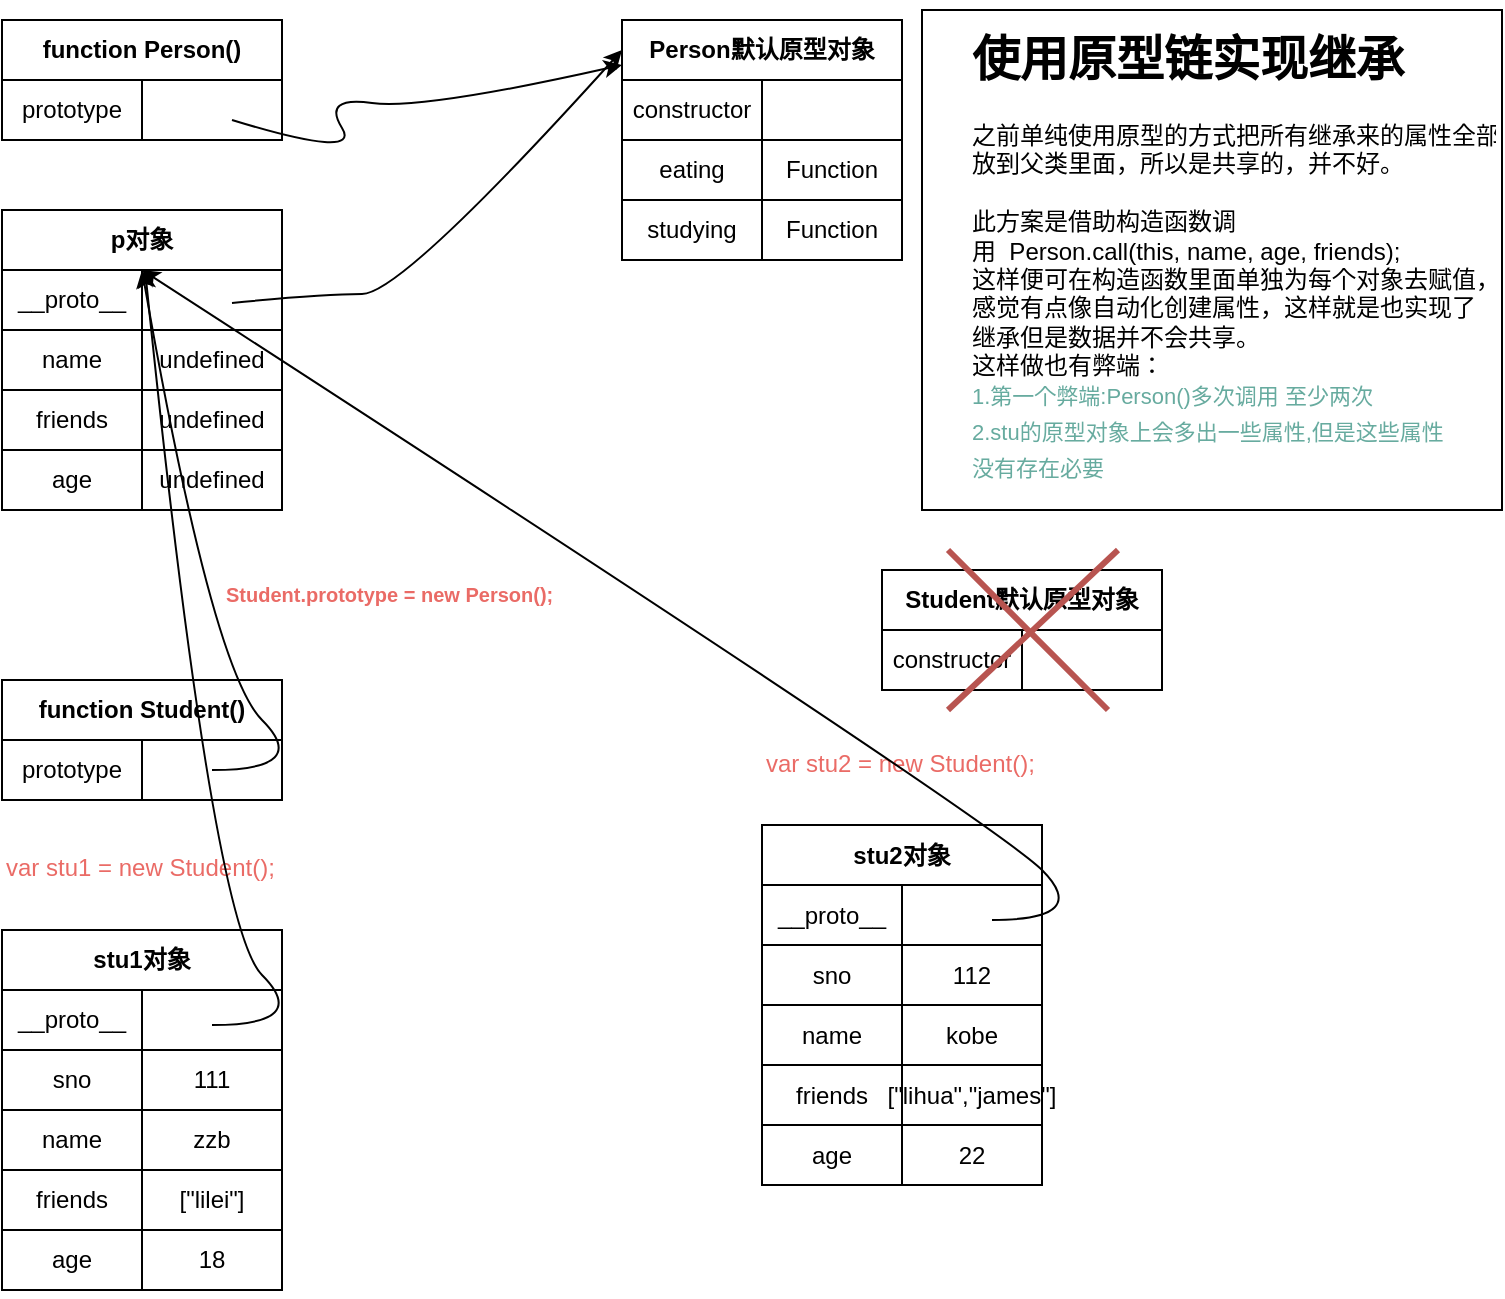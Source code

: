 <mxfile version="12.2.4" pages="1"><diagram id="wRlb4or1FIwCMrBX1UBE" name="第 1 页"><mxGraphModel dx="823" dy="532" grid="1" gridSize="10" guides="1" tooltips="1" connect="1" arrows="1" fold="1" page="1" pageScale="1" pageWidth="827" pageHeight="1169" math="0" shadow="0"><root><mxCell id="0"/><mxCell id="1" parent="0"/><mxCell id="2" value="" style="rounded=0;whiteSpace=wrap;html=1;fillColor=none;gradientColor=none;align=left;" parent="1" vertex="1"><mxGeometry x="50" y="30" width="140" height="60" as="geometry"/></mxCell><mxCell id="3" value="&lt;b&gt;function Person()&lt;/b&gt;" style="rounded=0;whiteSpace=wrap;html=1;align=center;" parent="1" vertex="1"><mxGeometry x="50" y="30" width="140" height="30" as="geometry"/></mxCell><mxCell id="4" value="" style="rounded=0;whiteSpace=wrap;html=1;align=center;" parent="1" vertex="1"><mxGeometry x="50" y="60" width="140" height="30" as="geometry"/></mxCell><mxCell id="5" value="prototype" style="rounded=0;whiteSpace=wrap;html=1;" parent="1" vertex="1"><mxGeometry x="50" y="60" width="70" height="30" as="geometry"/></mxCell><mxCell id="6" value="" style="rounded=0;whiteSpace=wrap;html=1;" parent="1" vertex="1"><mxGeometry x="120" y="60" width="70" height="30" as="geometry"/></mxCell><mxCell id="7" value="" style="rounded=0;whiteSpace=wrap;html=1;fillColor=none;gradientColor=none;align=left;" parent="1" vertex="1"><mxGeometry x="50" y="125" width="140" height="60" as="geometry"/></mxCell><mxCell id="8" value="&lt;b&gt;p对象&lt;/b&gt;" style="rounded=0;whiteSpace=wrap;html=1;align=center;" parent="1" vertex="1"><mxGeometry x="50" y="125" width="140" height="30" as="geometry"/></mxCell><mxCell id="9" value="" style="rounded=0;whiteSpace=wrap;html=1;align=center;" parent="1" vertex="1"><mxGeometry x="50" y="155" width="140" height="120" as="geometry"/></mxCell><mxCell id="10" value="__proto__" style="rounded=0;whiteSpace=wrap;html=1;" parent="1" vertex="1"><mxGeometry x="50" y="155" width="70" height="30" as="geometry"/></mxCell><mxCell id="11" value="" style="rounded=0;whiteSpace=wrap;html=1;align=center;" parent="1" vertex="1"><mxGeometry x="50" y="185" width="140" height="30" as="geometry"/></mxCell><mxCell id="12" value="name" style="rounded=0;whiteSpace=wrap;html=1;" parent="1" vertex="1"><mxGeometry x="50" y="185" width="70" height="30" as="geometry"/></mxCell><mxCell id="13" value="undefined" style="rounded=0;whiteSpace=wrap;html=1;" parent="1" vertex="1"><mxGeometry x="120" y="185" width="70" height="30" as="geometry"/></mxCell><mxCell id="18" value="" style="rounded=0;whiteSpace=wrap;html=1;fillColor=none;gradientColor=none;align=left;" parent="1" vertex="1"><mxGeometry x="50" y="360" width="140" height="60" as="geometry"/></mxCell><mxCell id="19" value="&lt;b&gt;function Student()&lt;/b&gt;" style="rounded=0;whiteSpace=wrap;html=1;align=center;" parent="1" vertex="1"><mxGeometry x="50" y="360" width="140" height="30" as="geometry"/></mxCell><mxCell id="20" value="" style="rounded=0;whiteSpace=wrap;html=1;align=center;" parent="1" vertex="1"><mxGeometry x="50" y="390" width="140" height="30" as="geometry"/></mxCell><mxCell id="21" value="prototype" style="rounded=0;whiteSpace=wrap;html=1;" parent="1" vertex="1"><mxGeometry x="50" y="390" width="70" height="30" as="geometry"/></mxCell><mxCell id="22" value="" style="rounded=0;whiteSpace=wrap;html=1;" parent="1" vertex="1"><mxGeometry x="120" y="390" width="70" height="30" as="geometry"/></mxCell><mxCell id="23" value="" style="rounded=0;whiteSpace=wrap;html=1;fillColor=none;gradientColor=none;align=left;" parent="1" vertex="1"><mxGeometry x="50" y="485" width="140" height="60" as="geometry"/></mxCell><mxCell id="24" value="&lt;b&gt;stu1对象&lt;/b&gt;" style="rounded=0;whiteSpace=wrap;html=1;align=center;" parent="1" vertex="1"><mxGeometry x="50" y="485" width="140" height="30" as="geometry"/></mxCell><mxCell id="25" value="" style="rounded=0;whiteSpace=wrap;html=1;align=center;" parent="1" vertex="1"><mxGeometry x="50" y="515" width="140" height="145" as="geometry"/></mxCell><mxCell id="26" value="__proto__" style="rounded=0;whiteSpace=wrap;html=1;" parent="1" vertex="1"><mxGeometry x="50" y="515" width="70" height="30" as="geometry"/></mxCell><mxCell id="27" value="" style="rounded=0;whiteSpace=wrap;html=1;align=center;" parent="1" vertex="1"><mxGeometry x="50" y="545" width="140" height="30" as="geometry"/></mxCell><mxCell id="28" value="sno" style="rounded=0;whiteSpace=wrap;html=1;" parent="1" vertex="1"><mxGeometry x="50" y="545" width="70" height="30" as="geometry"/></mxCell><mxCell id="29" value="111" style="rounded=0;whiteSpace=wrap;html=1;" parent="1" vertex="1"><mxGeometry x="120" y="545" width="70" height="30" as="geometry"/></mxCell><mxCell id="31" style="edgeStyle=orthogonalEdgeStyle;rounded=0;orthogonalLoop=1;jettySize=auto;html=1;exitX=0.5;exitY=1;exitDx=0;exitDy=0;" parent="1" source="25" target="25" edge="1"><mxGeometry relative="1" as="geometry"/></mxCell><mxCell id="32" value="" style="rounded=0;whiteSpace=wrap;html=1;fillColor=none;gradientColor=none;align=left;" parent="1" vertex="1"><mxGeometry x="360" y="30" width="140" height="60" as="geometry"/></mxCell><mxCell id="33" value="&lt;b&gt;Person默认原型对象&lt;/b&gt;" style="rounded=0;whiteSpace=wrap;html=1;align=center;" parent="1" vertex="1"><mxGeometry x="360" y="30" width="140" height="30" as="geometry"/></mxCell><mxCell id="34" value="" style="rounded=0;whiteSpace=wrap;html=1;align=center;" parent="1" vertex="1"><mxGeometry x="360" y="60" width="140" height="90" as="geometry"/></mxCell><mxCell id="35" value="" style="rounded=0;whiteSpace=wrap;html=1;align=center;" parent="1" vertex="1"><mxGeometry x="360" y="60" width="140" height="30" as="geometry"/></mxCell><mxCell id="36" value="" style="rounded=0;whiteSpace=wrap;html=1;align=center;" parent="1" vertex="1"><mxGeometry x="360" y="90" width="140" height="30" as="geometry"/></mxCell><mxCell id="37" value="constructor" style="rounded=0;whiteSpace=wrap;html=1;" parent="1" vertex="1"><mxGeometry x="360" y="60" width="70" height="30" as="geometry"/></mxCell><mxCell id="38" value="" style="rounded=0;whiteSpace=wrap;html=1;" parent="1" vertex="1"><mxGeometry x="430" y="60" width="70" height="30" as="geometry"/></mxCell><mxCell id="39" value="eating" style="rounded=0;whiteSpace=wrap;html=1;" parent="1" vertex="1"><mxGeometry x="360" y="90" width="70" height="30" as="geometry"/></mxCell><mxCell id="40" value="Function" style="rounded=0;whiteSpace=wrap;html=1;" parent="1" vertex="1"><mxGeometry x="430" y="90" width="70" height="30" as="geometry"/></mxCell><mxCell id="41" value="" style="rounded=0;whiteSpace=wrap;html=1;fillColor=none;gradientColor=none;align=left;" parent="1" vertex="1"><mxGeometry x="490" y="305" width="140" height="60" as="geometry"/></mxCell><mxCell id="42" value="&lt;b&gt;Student默认原型对象&lt;/b&gt;" style="rounded=0;whiteSpace=wrap;html=1;align=center;" parent="1" vertex="1"><mxGeometry x="490" y="305" width="140" height="30" as="geometry"/></mxCell><mxCell id="43" value="" style="rounded=0;whiteSpace=wrap;html=1;align=center;" parent="1" vertex="1"><mxGeometry x="490" y="335" width="140" height="25" as="geometry"/></mxCell><mxCell id="44" value="" style="rounded=0;whiteSpace=wrap;html=1;align=center;" parent="1" vertex="1"><mxGeometry x="490" y="335" width="140" height="30" as="geometry"/></mxCell><mxCell id="45" value="constructor" style="rounded=0;whiteSpace=wrap;html=1;" parent="1" vertex="1"><mxGeometry x="490" y="335" width="70" height="30" as="geometry"/></mxCell><mxCell id="46" value="" style="rounded=0;whiteSpace=wrap;html=1;" parent="1" vertex="1"><mxGeometry x="560" y="335" width="70" height="30" as="geometry"/></mxCell><mxCell id="47" value="" style="curved=1;endArrow=classic;html=1;entryX=0;entryY=0.75;entryDx=0;entryDy=0;" parent="1" target="33" edge="1"><mxGeometry width="50" height="50" relative="1" as="geometry"><mxPoint x="165" y="80" as="sourcePoint"/><mxPoint x="215" y="30" as="targetPoint"/><Array as="points"><mxPoint x="230" y="100"/><mxPoint x="210" y="68"/><mxPoint x="260" y="75"/></Array></mxGeometry></mxCell><mxCell id="48" value="" style="curved=1;endArrow=classic;html=1;entryX=0;entryY=0.25;entryDx=0;entryDy=0;" parent="1" target="32" edge="1"><mxGeometry width="50" height="50" relative="1" as="geometry"><mxPoint x="165" y="171.5" as="sourcePoint"/><mxPoint x="290" y="159" as="targetPoint"/><Array as="points"><mxPoint x="210" y="167"/><mxPoint x="250" y="167"/></Array></mxGeometry></mxCell><mxCell id="50" value="&lt;font style=&quot;font-size: 10px&quot; color=&quot;#ea6b66&quot;&gt;&lt;b&gt;Student.prototype = new Person();&lt;/b&gt;&lt;/font&gt;" style="text;html=1;direction=south;" parent="1" vertex="1"><mxGeometry x="160" y="302.5" width="175" height="30" as="geometry"/></mxCell><mxCell id="51" value="" style="rounded=0;whiteSpace=wrap;html=1;align=center;" parent="1" vertex="1"><mxGeometry x="360" y="120" width="140" height="30" as="geometry"/></mxCell><mxCell id="53" value="studying" style="rounded=0;whiteSpace=wrap;html=1;" parent="1" vertex="1"><mxGeometry x="360" y="120" width="70" height="30" as="geometry"/></mxCell><mxCell id="54" value="Function" style="rounded=0;whiteSpace=wrap;html=1;" parent="1" vertex="1"><mxGeometry x="430" y="120" width="70" height="30" as="geometry"/></mxCell><mxCell id="55" value="&lt;font color=&quot;#ea6b66&quot;&gt;var stu1 = new Student();&lt;/font&gt;" style="text;html=1;" parent="1" vertex="1"><mxGeometry x="50" y="440" width="150" height="30" as="geometry"/></mxCell><mxCell id="56" value="" style="endArrow=none;html=1;fillColor=#f8cecc;strokeColor=#b85450;strokeWidth=3;" parent="1" edge="1"><mxGeometry width="50" height="50" relative="1" as="geometry"><mxPoint x="523" y="375" as="sourcePoint"/><mxPoint x="608" y="295" as="targetPoint"/></mxGeometry></mxCell><mxCell id="57" value="" style="endArrow=none;html=1;fillColor=#f8cecc;strokeColor=#b85450;strokeWidth=3;" parent="1" edge="1"><mxGeometry width="50" height="50" relative="1" as="geometry"><mxPoint x="603" y="375" as="sourcePoint"/><mxPoint x="523" y="295" as="targetPoint"/></mxGeometry></mxCell><mxCell id="63" value="" style="rounded=0;whiteSpace=wrap;html=1;align=center;" parent="1" vertex="1"><mxGeometry x="50" y="245" width="140" height="30" as="geometry"/></mxCell><mxCell id="64" value="" style="rounded=0;whiteSpace=wrap;html=1;align=center;" parent="1" vertex="1"><mxGeometry x="50" y="215" width="140" height="30" as="geometry"/></mxCell><mxCell id="65" value="friends" style="rounded=0;whiteSpace=wrap;html=1;" parent="1" vertex="1"><mxGeometry x="50" y="215" width="70" height="30" as="geometry"/></mxCell><mxCell id="66" value="undefined" style="rounded=0;whiteSpace=wrap;html=1;" parent="1" vertex="1"><mxGeometry x="120" y="215" width="70" height="30" as="geometry"/></mxCell><mxCell id="67" value="age" style="rounded=0;whiteSpace=wrap;html=1;" parent="1" vertex="1"><mxGeometry x="50" y="245" width="70" height="30" as="geometry"/></mxCell><mxCell id="68" value="undefined" style="rounded=0;whiteSpace=wrap;html=1;" parent="1" vertex="1"><mxGeometry x="120" y="245" width="70" height="30" as="geometry"/></mxCell><mxCell id="69" value="" style="curved=1;endArrow=classic;html=1;entryX=0.5;entryY=1;entryDx=0;entryDy=0;" parent="1" target="8" edge="1"><mxGeometry width="50" height="50" relative="1" as="geometry"><mxPoint x="155" y="405" as="sourcePoint"/><mxPoint x="205" y="355" as="targetPoint"/><Array as="points"><mxPoint x="205" y="405"/><mxPoint x="155" y="355"/></Array></mxGeometry></mxCell><mxCell id="70" value="" style="curved=1;endArrow=classic;html=1;" parent="1" target="8" edge="1"><mxGeometry width="50" height="50" relative="1" as="geometry"><mxPoint x="155" y="532.5" as="sourcePoint"/><mxPoint x="205" y="482.5" as="targetPoint"/><Array as="points"><mxPoint x="205" y="532.5"/><mxPoint x="155" y="482.5"/></Array></mxGeometry></mxCell><mxCell id="72" value="" style="rounded=0;whiteSpace=wrap;html=1;align=center;" parent="1" vertex="1"><mxGeometry x="50" y="575" width="140" height="30" as="geometry"/></mxCell><mxCell id="73" value="" style="rounded=0;whiteSpace=wrap;html=1;align=center;" parent="1" vertex="1"><mxGeometry x="50" y="605" width="140" height="30" as="geometry"/></mxCell><mxCell id="74" value="name" style="rounded=0;whiteSpace=wrap;html=1;" parent="1" vertex="1"><mxGeometry x="50" y="575" width="70" height="30" as="geometry"/></mxCell><mxCell id="75" value="friends" style="rounded=0;whiteSpace=wrap;html=1;" parent="1" vertex="1"><mxGeometry x="50" y="605" width="70" height="30" as="geometry"/></mxCell><mxCell id="76" value="" style="rounded=0;whiteSpace=wrap;html=1;align=center;" parent="1" vertex="1"><mxGeometry x="50" y="635" width="140" height="30" as="geometry"/></mxCell><mxCell id="77" value="[&quot;lilei&quot;]" style="rounded=0;whiteSpace=wrap;html=1;" parent="1" vertex="1"><mxGeometry x="120" y="605" width="70" height="30" as="geometry"/></mxCell><mxCell id="78" value="zzb" style="rounded=0;whiteSpace=wrap;html=1;" parent="1" vertex="1"><mxGeometry x="120" y="575" width="70" height="30" as="geometry"/></mxCell><mxCell id="79" value="age" style="rounded=0;whiteSpace=wrap;html=1;" parent="1" vertex="1"><mxGeometry x="50" y="635" width="70" height="30" as="geometry"/></mxCell><mxCell id="80" value="18" style="rounded=0;whiteSpace=wrap;html=1;" parent="1" vertex="1"><mxGeometry x="120" y="635" width="70" height="30" as="geometry"/></mxCell><mxCell id="81" value="" style="rounded=0;whiteSpace=wrap;html=1;fillColor=none;gradientColor=none;align=left;" parent="1" vertex="1"><mxGeometry x="430" y="432.5" width="140" height="60" as="geometry"/></mxCell><mxCell id="82" value="&lt;b&gt;stu2对象&lt;/b&gt;" style="rounded=0;whiteSpace=wrap;html=1;align=center;" parent="1" vertex="1"><mxGeometry x="430" y="432.5" width="140" height="30" as="geometry"/></mxCell><mxCell id="83" value="" style="rounded=0;whiteSpace=wrap;html=1;align=center;" parent="1" vertex="1"><mxGeometry x="430" y="462.5" width="140" height="145" as="geometry"/></mxCell><mxCell id="84" value="__proto__" style="rounded=0;whiteSpace=wrap;html=1;" parent="1" vertex="1"><mxGeometry x="430" y="462.5" width="70" height="30" as="geometry"/></mxCell><mxCell id="85" value="" style="rounded=0;whiteSpace=wrap;html=1;align=center;" parent="1" vertex="1"><mxGeometry x="430" y="492.5" width="140" height="30" as="geometry"/></mxCell><mxCell id="86" value="sno" style="rounded=0;whiteSpace=wrap;html=1;" parent="1" vertex="1"><mxGeometry x="430" y="492.5" width="70" height="30" as="geometry"/></mxCell><mxCell id="87" value="112" style="rounded=0;whiteSpace=wrap;html=1;" parent="1" vertex="1"><mxGeometry x="500" y="492.5" width="70" height="30" as="geometry"/></mxCell><mxCell id="88" style="edgeStyle=orthogonalEdgeStyle;rounded=0;orthogonalLoop=1;jettySize=auto;html=1;exitX=0.5;exitY=1;exitDx=0;exitDy=0;" parent="1" source="83" target="83" edge="1"><mxGeometry relative="1" as="geometry"/></mxCell><mxCell id="89" value="&lt;font color=&quot;#ea6b66&quot;&gt;var stu2 = new Student();&lt;/font&gt;" style="text;html=1;" parent="1" vertex="1"><mxGeometry x="430" y="387.5" width="150" height="30" as="geometry"/></mxCell><mxCell id="90" value="" style="rounded=0;whiteSpace=wrap;html=1;align=center;" parent="1" vertex="1"><mxGeometry x="430" y="522.5" width="140" height="30" as="geometry"/></mxCell><mxCell id="91" value="" style="rounded=0;whiteSpace=wrap;html=1;align=center;" parent="1" vertex="1"><mxGeometry x="430" y="552.5" width="140" height="30" as="geometry"/></mxCell><mxCell id="92" value="name" style="rounded=0;whiteSpace=wrap;html=1;" parent="1" vertex="1"><mxGeometry x="430" y="522.5" width="70" height="30" as="geometry"/></mxCell><mxCell id="93" value="friends" style="rounded=0;whiteSpace=wrap;html=1;" parent="1" vertex="1"><mxGeometry x="430" y="552.5" width="70" height="30" as="geometry"/></mxCell><mxCell id="94" value="" style="rounded=0;whiteSpace=wrap;html=1;align=center;" parent="1" vertex="1"><mxGeometry x="430" y="582.5" width="140" height="30" as="geometry"/></mxCell><mxCell id="95" value="[&quot;lihua&quot;,&quot;james&quot;]" style="rounded=0;whiteSpace=wrap;html=1;" parent="1" vertex="1"><mxGeometry x="500" y="552.5" width="70" height="30" as="geometry"/></mxCell><mxCell id="96" value="kobe" style="rounded=0;whiteSpace=wrap;html=1;" parent="1" vertex="1"><mxGeometry x="500" y="522.5" width="70" height="30" as="geometry"/></mxCell><mxCell id="97" value="age" style="rounded=0;whiteSpace=wrap;html=1;" parent="1" vertex="1"><mxGeometry x="430" y="582.5" width="70" height="30" as="geometry"/></mxCell><mxCell id="98" value="22" style="rounded=0;whiteSpace=wrap;html=1;" parent="1" vertex="1"><mxGeometry x="500" y="582.5" width="70" height="30" as="geometry"/></mxCell><mxCell id="99" value="" style="curved=1;endArrow=classic;html=1;entryX=0.5;entryY=1;entryDx=0;entryDy=0;" parent="1" target="8" edge="1"><mxGeometry width="50" height="50" relative="1" as="geometry"><mxPoint x="545" y="480" as="sourcePoint"/><mxPoint x="595" y="430" as="targetPoint"/><Array as="points"><mxPoint x="595" y="480"/><mxPoint x="545" y="430"/></Array></mxGeometry></mxCell><mxCell id="102" value="" style="rounded=0;whiteSpace=wrap;html=1;" parent="1" vertex="1"><mxGeometry x="510" y="25" width="290" height="250" as="geometry"/></mxCell><mxCell id="103" value="&lt;h1&gt;使用原型链实现继承&lt;/h1&gt;&lt;div&gt;之前单纯使用原型的方式把所有继承来的属性全部放到父类里面，所以是共享的，并不好。&lt;/div&gt;&lt;div&gt;&lt;br&gt;&lt;/div&gt;&lt;div&gt;此方案是借助构造函数调用&lt;span style=&quot;font-family: &amp;#34;cascadia code&amp;#34; , , &amp;#34;consolas&amp;#34; , &amp;#34;courier new&amp;#34; , monospace , &amp;#34;consolas&amp;#34; , &amp;#34;courier new&amp;#34; , monospace ; white-space: pre&quot;&gt;&amp;nbsp; Person&lt;/span&gt;&lt;span style=&quot;font-family: &amp;#34;cascadia code&amp;#34; , , &amp;#34;consolas&amp;#34; , &amp;#34;courier new&amp;#34; , monospace , &amp;#34;consolas&amp;#34; , &amp;#34;courier new&amp;#34; , monospace ; white-space: pre&quot;&gt;.&lt;/span&gt;&lt;span style=&quot;font-family: &amp;#34;cascadia code&amp;#34; , , &amp;#34;consolas&amp;#34; , &amp;#34;courier new&amp;#34; , monospace , &amp;#34;consolas&amp;#34; , &amp;#34;courier new&amp;#34; , monospace ; white-space: pre&quot;&gt;call&lt;/span&gt;&lt;span style=&quot;font-family: &amp;#34;cascadia code&amp;#34; , , &amp;#34;consolas&amp;#34; , &amp;#34;courier new&amp;#34; , monospace , &amp;#34;consolas&amp;#34; , &amp;#34;courier new&amp;#34; , monospace ; white-space: pre&quot;&gt;(&lt;/span&gt;&lt;span style=&quot;font-family: &amp;#34;cascadia code&amp;#34; , , &amp;#34;consolas&amp;#34; , &amp;#34;courier new&amp;#34; , monospace , &amp;#34;consolas&amp;#34; , &amp;#34;courier new&amp;#34; , monospace ; white-space: pre&quot;&gt;this&lt;/span&gt;&lt;span style=&quot;font-family: &amp;#34;cascadia code&amp;#34; , , &amp;#34;consolas&amp;#34; , &amp;#34;courier new&amp;#34; , monospace , &amp;#34;consolas&amp;#34; , &amp;#34;courier new&amp;#34; , monospace ; white-space: pre&quot;&gt;,&lt;/span&gt;&lt;span style=&quot;font-family: &amp;#34;cascadia code&amp;#34; , , &amp;#34;consolas&amp;#34; , &amp;#34;courier new&amp;#34; , monospace , &amp;#34;consolas&amp;#34; , &amp;#34;courier new&amp;#34; , monospace ; white-space: pre&quot;&gt; name&lt;/span&gt;&lt;span style=&quot;font-family: &amp;#34;cascadia code&amp;#34; , , &amp;#34;consolas&amp;#34; , &amp;#34;courier new&amp;#34; , monospace , &amp;#34;consolas&amp;#34; , &amp;#34;courier new&amp;#34; , monospace ; white-space: pre&quot;&gt;,&lt;/span&gt;&lt;span style=&quot;font-family: &amp;#34;cascadia code&amp;#34; , , &amp;#34;consolas&amp;#34; , &amp;#34;courier new&amp;#34; , monospace , &amp;#34;consolas&amp;#34; , &amp;#34;courier new&amp;#34; , monospace ; white-space: pre&quot;&gt; age&lt;/span&gt;&lt;span style=&quot;font-family: &amp;#34;cascadia code&amp;#34; , , &amp;#34;consolas&amp;#34; , &amp;#34;courier new&amp;#34; , monospace , &amp;#34;consolas&amp;#34; , &amp;#34;courier new&amp;#34; , monospace ; white-space: pre&quot;&gt;,&lt;/span&gt;&lt;span style=&quot;font-family: &amp;#34;cascadia code&amp;#34; , , &amp;#34;consolas&amp;#34; , &amp;#34;courier new&amp;#34; , monospace , &amp;#34;consolas&amp;#34; , &amp;#34;courier new&amp;#34; , monospace ; white-space: pre&quot;&gt; friends);&lt;/span&gt;&lt;/div&gt;&lt;div&gt;&lt;span style=&quot;white-space: pre&quot;&gt;这样便可在构造函数里面单独为每个对象去赋值，&lt;/span&gt;&lt;/div&gt;&lt;div&gt;&lt;span style=&quot;white-space: pre&quot;&gt;感觉有点像自动化创建属性，这样就是也实现了&lt;/span&gt;&lt;/div&gt;&lt;div&gt;&lt;span style=&quot;white-space: pre&quot;&gt;继承但是数据并不会共享。&lt;/span&gt;&lt;/div&gt;&lt;div&gt;&lt;span style=&quot;white-space: pre&quot;&gt;这样做也有弊端：&lt;/span&gt;&lt;/div&gt;&lt;div style=&quot;font-size: 11px&quot;&gt;&lt;div style=&quot;line-height: 160% ; white-space: pre&quot;&gt;&lt;div&gt;&lt;font style=&quot;font-size: 11px&quot; color=&quot;#67ab9f&quot;&gt;1.第一个弊端:Person()多次调用 至少两次&lt;/font&gt;&lt;/div&gt;&lt;div&gt;&lt;font style=&quot;font-size: 11px&quot; color=&quot;#67ab9f&quot;&gt;2.stu的原型对象上会多出一些属性,但是这些属性&lt;/font&gt;&lt;/div&gt;&lt;div&gt;&lt;span&gt;&lt;font color=&quot;#67ab9f&quot;&gt;没有存在必要&lt;/font&gt;&lt;/span&gt;&lt;/div&gt;&lt;/div&gt;&lt;/div&gt;&lt;div style=&quot;color: rgb(191 , 199 , 213) ; background-color: rgb(41 , 45 , 62) ; font-family: &amp;#34;cascadia code&amp;#34; , , &amp;#34;consolas&amp;#34; , &amp;#34;courier new&amp;#34; , monospace , &amp;#34;consolas&amp;#34; , &amp;#34;courier new&amp;#34; , monospace ; font-size: 16px ; line-height: 22px ; white-space: pre&quot;&gt;&lt;div&gt;&lt;/div&gt;&lt;/div&gt;" style="text;html=1;strokeColor=none;fillColor=none;spacing=5;spacingTop=-20;whiteSpace=wrap;overflow=hidden;rounded=0;" parent="1" vertex="1"><mxGeometry x="530" y="30" width="270" height="240" as="geometry"/></mxCell></root></mxGraphModel></diagram></mxfile>